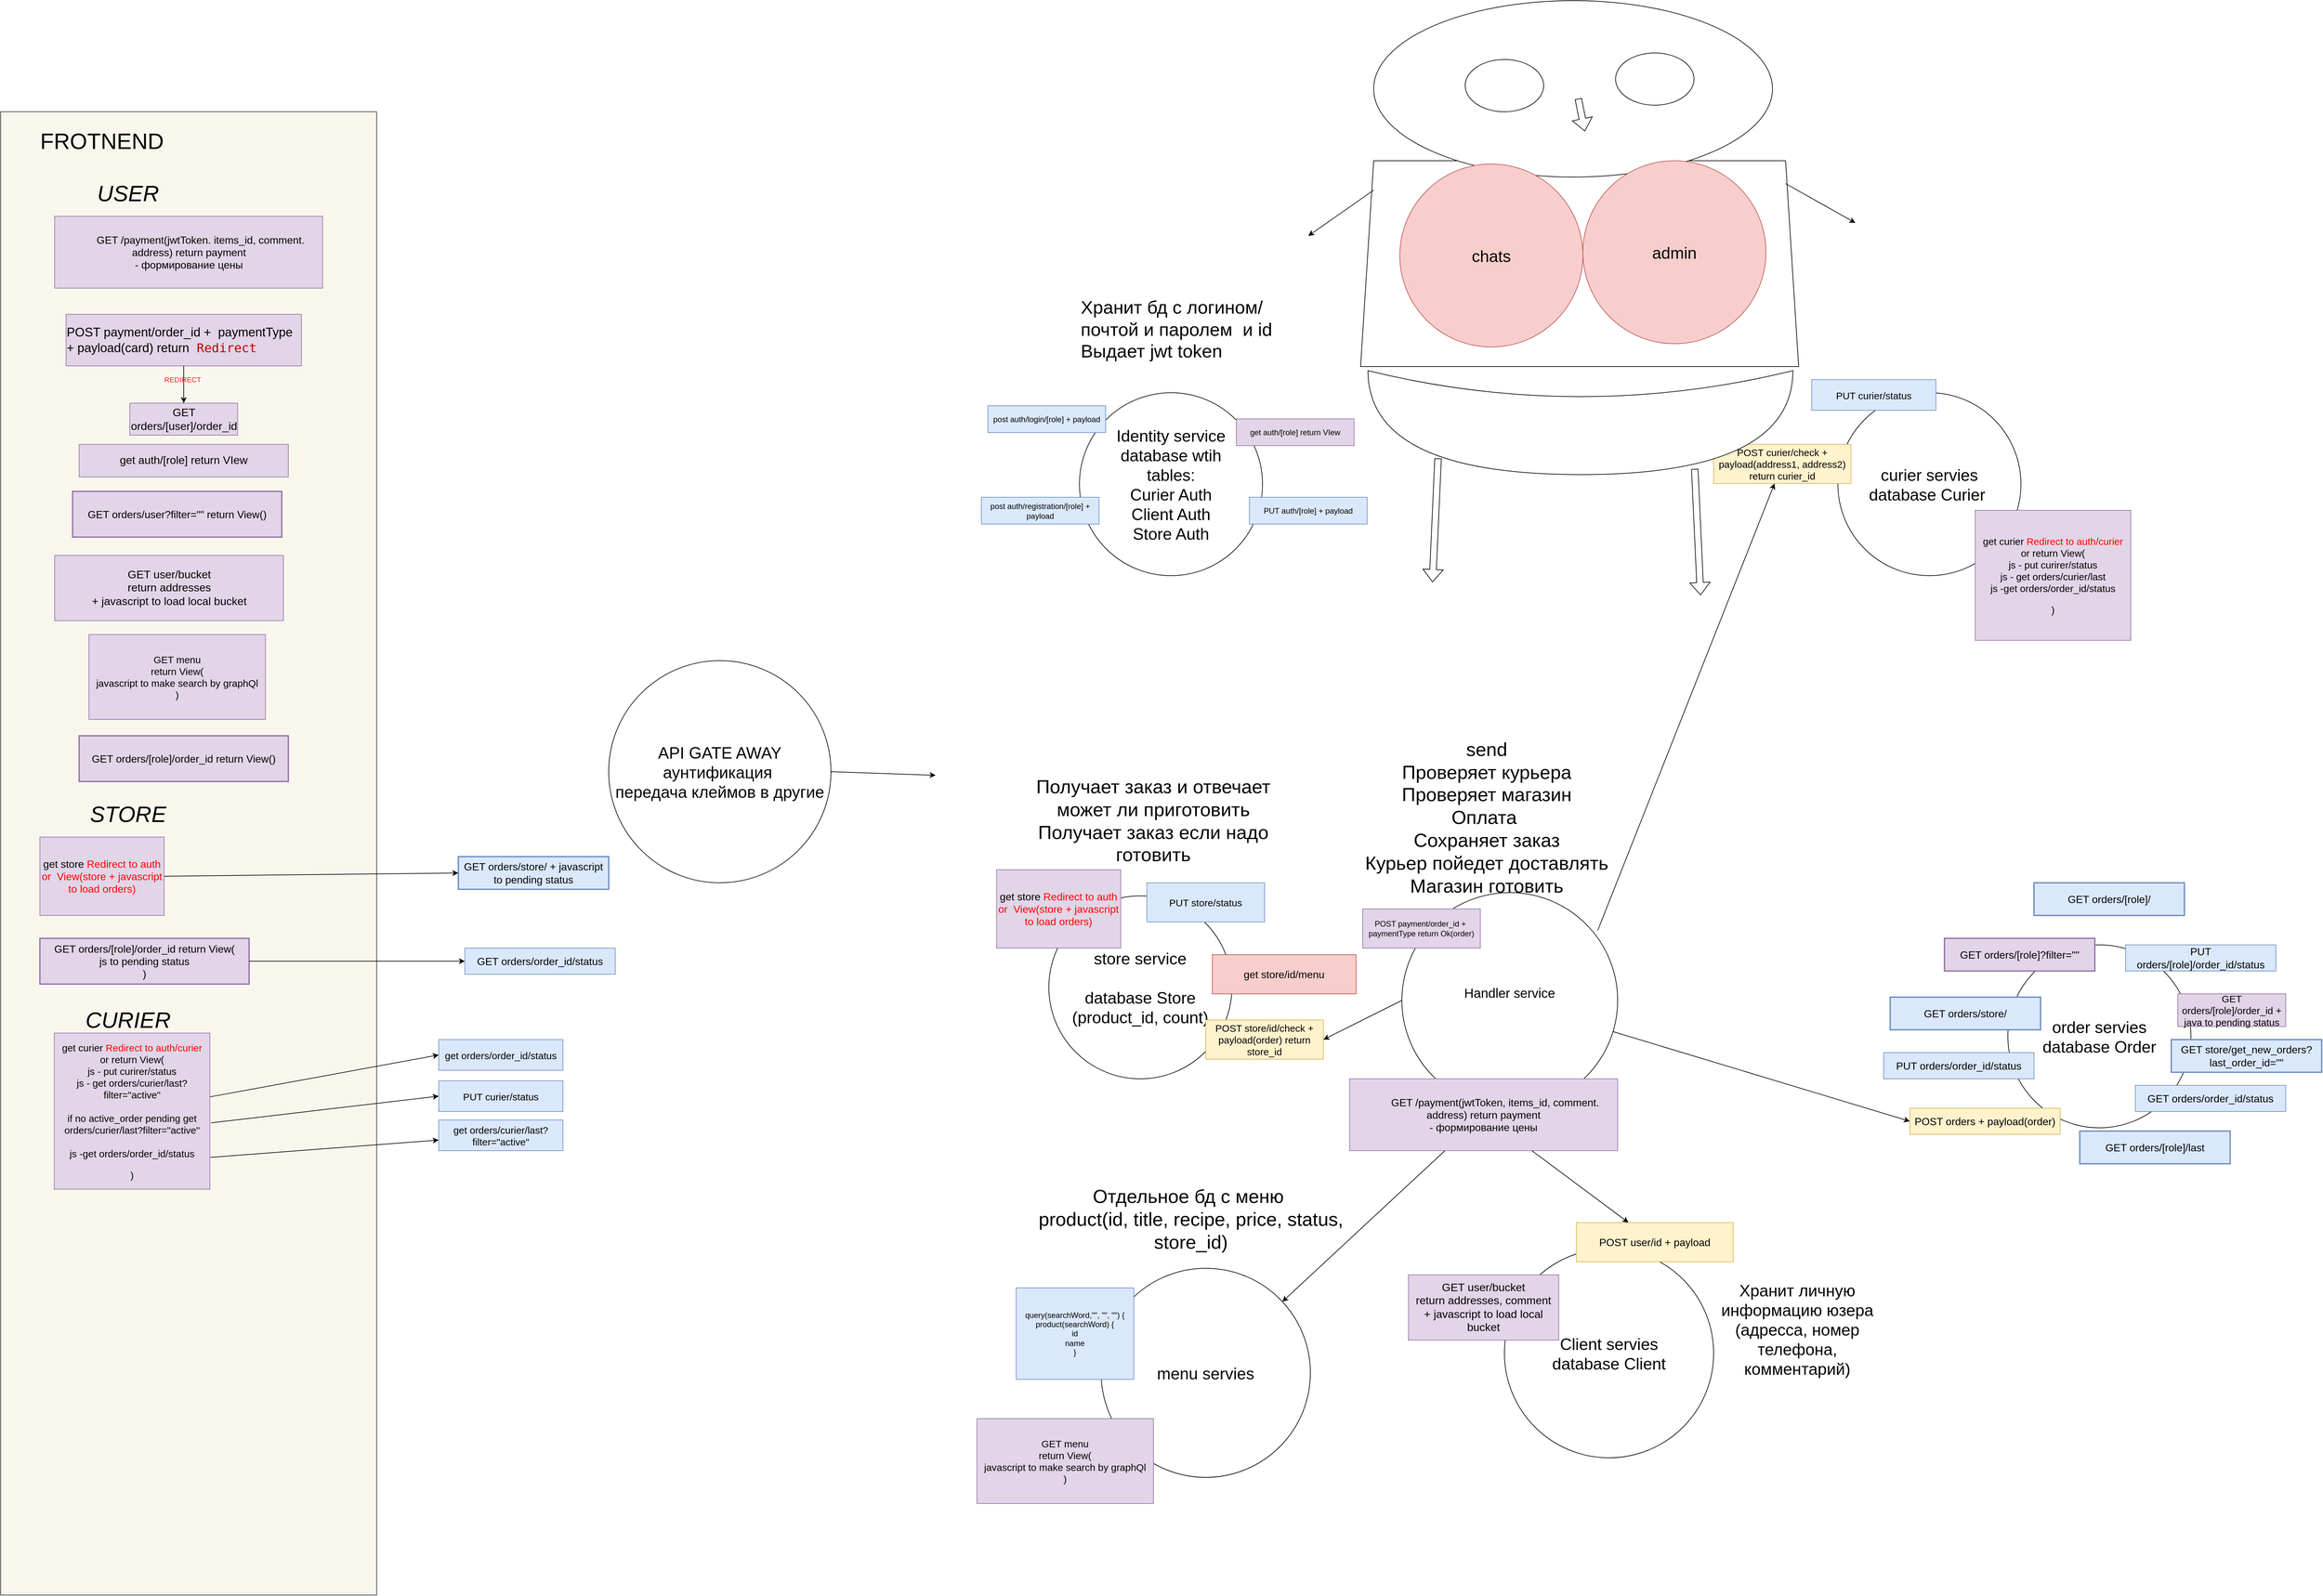 <mxfile version="24.1.0" type="device">
  <diagram id="R2lEEEUBdFMjLlhIrx00" name="Page-1">
    <mxGraphModel dx="6400" dy="2874" grid="1" gridSize="10" guides="1" tooltips="1" connect="1" arrows="1" fold="1" page="1" pageScale="1" pageWidth="850" pageHeight="1100" math="0" shadow="0" extFonts="Permanent Marker^https://fonts.googleapis.com/css?family=Permanent+Marker">
      <root>
        <mxCell id="0" />
        <mxCell id="1" parent="0" />
        <mxCell id="Ky2Qih_hSy-ksreulfnS-13" value="" style="shape=trapezoid;perimeter=trapezoidPerimeter;whiteSpace=wrap;html=1;fixedSize=1;" vertex="1" parent="1">
          <mxGeometry x="-600" y="-675" width="670" height="315" as="geometry" />
        </mxCell>
        <mxCell id="Ky2Qih_hSy-ksreulfnS-9" value="" style="ellipse;whiteSpace=wrap;html=1;" vertex="1" parent="1">
          <mxGeometry x="-580" y="-920" width="610" height="270" as="geometry" />
        </mxCell>
        <mxCell id="zL88cZ5-dbj0pFDrKGPi-1" value="&lt;font style=&quot;font-size: 25px;&quot;&gt;Identity service&lt;/font&gt;&lt;div&gt;database wtih&lt;/div&gt;&lt;div&gt;tables:&lt;/div&gt;&lt;div&gt;Curier Auth&lt;/div&gt;&lt;div&gt;Client Auth&lt;br&gt;&lt;/div&gt;&lt;div&gt;Store Auth&lt;br&gt;&lt;/div&gt;" style="ellipse;whiteSpace=wrap;html=1;aspect=fixed;fontSize=25;" parent="1" vertex="1">
          <mxGeometry x="-1030" y="-320" width="280" height="280" as="geometry" />
        </mxCell>
        <mxCell id="zL88cZ5-dbj0pFDrKGPi-2" value="&lt;font style=&quot;font-size: 25px;&quot;&gt;store service&lt;/font&gt;&lt;div style=&quot;font-size: 25px;&quot;&gt;&lt;font style=&quot;font-size: 25px;&quot;&gt;&lt;br style=&quot;font-size: 25px;&quot;&gt;&lt;/font&gt;&lt;/div&gt;&lt;div style=&quot;font-size: 25px;&quot;&gt;&lt;span style=&quot;font-size: 25px;&quot;&gt;database Store&lt;/span&gt;&lt;/div&gt;&lt;div style=&quot;font-size: 25px;&quot;&gt;(product_id, count)&lt;/div&gt;" style="ellipse;whiteSpace=wrap;html=1;aspect=fixed;fontSize=25;" parent="1" vertex="1">
          <mxGeometry x="-1076.82" y="450" width="280" height="280" as="geometry" />
        </mxCell>
        <mxCell id="QIvz0lLibbmk9-35OR3x-1" value="&lt;font style=&quot;font-size: 25px;&quot;&gt;chats&lt;/font&gt;" style="ellipse;whiteSpace=wrap;html=1;aspect=fixed;fillColor=#f8cecc;strokeColor=#b85450;fontSize=25;" parent="1" vertex="1">
          <mxGeometry x="-540" y="-670" width="280" height="280" as="geometry" />
        </mxCell>
        <mxCell id="QIvz0lLibbmk9-35OR3x-2" value="&lt;font style=&quot;font-size: 25px;&quot;&gt;curier servies&lt;/font&gt;&lt;div style=&quot;font-size: 25px;&quot;&gt;database Curier&amp;nbsp;&lt;/div&gt;" style="ellipse;whiteSpace=wrap;html=1;aspect=fixed;fontSize=25;" parent="1" vertex="1">
          <mxGeometry x="130" y="-320" width="280" height="280" as="geometry" />
        </mxCell>
        <mxCell id="QIvz0lLibbmk9-35OR3x-7" value="&lt;font style=&quot;font-size: 25px;&quot;&gt;order servies&lt;/font&gt;&lt;div style=&quot;font-size: 25px;&quot;&gt;database Order&lt;/div&gt;" style="ellipse;whiteSpace=wrap;html=1;aspect=fixed;fontSize=25;" parent="1" vertex="1">
          <mxGeometry x="390" y="525" width="280" height="280" as="geometry" />
        </mxCell>
        <mxCell id="QIvz0lLibbmk9-35OR3x-8" value="&lt;font style=&quot;font-size: 25px;&quot;&gt;Client servies&lt;/font&gt;&lt;div style=&quot;font-size: 25px;&quot;&gt;database Client&lt;/div&gt;" style="ellipse;whiteSpace=wrap;html=1;aspect=fixed;fontSize=25;" parent="1" vertex="1">
          <mxGeometry x="-380" y="990" width="320" height="320" as="geometry" />
        </mxCell>
        <mxCell id="QIvz0lLibbmk9-35OR3x-9" value="API GATE AWAY&lt;div style=&quot;font-size: 25px;&quot;&gt;аунтификация&amp;nbsp;&lt;br style=&quot;font-size: 25px;&quot;&gt;передача клеймов в другие&lt;/div&gt;" style="ellipse;whiteSpace=wrap;html=1;aspect=fixed;fontSize=25;" parent="1" vertex="1">
          <mxGeometry x="-1750" y="90" width="340" height="340" as="geometry" />
        </mxCell>
        <mxCell id="QIvz0lLibbmk9-35OR3x-12" value="" style="endArrow=classic;html=1;rounded=0;exitX=1;exitY=0.5;exitDx=0;exitDy=0;" parent="1" source="QIvz0lLibbmk9-35OR3x-9" edge="1">
          <mxGeometry width="50" height="50" relative="1" as="geometry">
            <mxPoint x="-750" y="80" as="sourcePoint" />
            <mxPoint x="-1250.0" y="265.492" as="targetPoint" />
          </mxGeometry>
        </mxCell>
        <mxCell id="QIvz0lLibbmk9-35OR3x-13" value="&lt;h1 style=&quot;margin-top: 0px; font-size: 28px;&quot;&gt;&lt;font style=&quot;font-size: 28px;&quot;&gt;&lt;br&gt;&lt;/font&gt;&lt;/h1&gt;&lt;div style=&quot;font-size: 28px;&quot;&gt;&lt;font style=&quot;font-size: 28px;&quot;&gt;&lt;br&gt;&lt;span style=&quot;background-color: initial;&quot;&gt;Хранит бд с логином/почтой и паролем&amp;nbsp; и id&lt;/span&gt;&lt;br&gt;&lt;/font&gt;&lt;/div&gt;&lt;div style=&quot;font-size: 28px;&quot;&gt;&lt;font style=&quot;font-size: 28px;&quot;&gt;Выдает jwt token&lt;/font&gt;&lt;/div&gt;&lt;div style=&quot;font-size: 28px;&quot;&gt;&lt;font style=&quot;font-size: 28px;&quot;&gt;&amp;nbsp;&lt;/font&gt;&lt;/div&gt;" style="text;html=1;whiteSpace=wrap;overflow=hidden;rounded=0;" parent="1" vertex="1">
          <mxGeometry x="-1030" y="-560" width="320" height="391" as="geometry" />
        </mxCell>
        <mxCell id="QIvz0lLibbmk9-35OR3x-15" value="post auth/login/[role]&lt;span style=&quot;color: rgba(0, 0, 0, 0); font-family: monospace; font-size: 0px; text-align: start; text-wrap: nowrap;&quot;&gt;%3CmxGraphModel%3E%3Croot%3E%3CmxCell%20id%3D%220%22%2F%3E%3CmxCell%20id%3D%221%22%20parent%3D%220%22%2F%3E%3CmxCell%20id%3D%222%22%20value%3D%22AUTH%26lt%3Bdiv%26gt%3B%D0%BF%D0%BE%D1%87%D1%82%D0%B0%26lt%3B%2Fdiv%26gt%3B%26lt%3Bdiv%26gt%3B%D0%BF%D0%B0%D1%80%D0%BE%D0%BB%D1%8C%26lt%3B%2Fdiv%26gt%3B%26lt%3Bdiv%26gt%3B%D0%BA%D0%BD%D0%BE%D0%BF%D0%BA%D0%B0%20auth%26lt%3Bbr%26gt%3B%26lt%3B%2Fdiv%26gt%3B%22%20style%3D%22rounded%3D0%3BwhiteSpace%3Dwrap%3Bhtml%3D1%3B%22%20vertex%3D%221%22%20parent%3D%221%22%3E%3CmxGeometry%20x%3D%22-380%22%20y%3D%22491%22%20width%3D%22180%22%20height%3D%22180%22%20as%3D%22geometry%22%2F%3E%3C%2FmxCell%3E%3CmxCell%20id%3D%223%22%20value%3D%22client%2Fauth%22%20style%3D%22rounded%3D0%3BwhiteSpace%3Dwrap%3Bhtml%3D1%3BfillColor%3D%23fff2cc%3BstrokeColor%3D%23d6b656%3B%22%20vertex%3D%221%22%20parent%3D%221%22%3E%3CmxGeometry%20x%3D%22-380%22%20y%3D%22450%22%20width%3D%22180%22%20height%3D%2241%22%20as%3D%22geometry%22%2F%3E%3C%2FmxCell%3E%3C%2Froot%3E%3C%2FmxGraphModel%lol&lt;/span&gt;&amp;nbsp;+ payload" style="rounded=0;whiteSpace=wrap;html=1;fillColor=#dae8fc;strokeColor=#6c8ebf;" parent="1" vertex="1">
          <mxGeometry x="-1170" y="-300" width="180" height="41" as="geometry" />
        </mxCell>
        <mxCell id="QIvz0lLibbmk9-35OR3x-20" value="post auth/registration/[role]&lt;span style=&quot;color: rgba(0, 0, 0, 0); font-family: monospace; font-size: 0px; text-align: start; text-wrap: nowrap;&quot;&gt;%3CmxGraphModel%3E%3Croot%3E%3CmxCell%20id%3D%220%22%2F%3E%3CmxCell%20id%3D%221%22%20parent%3D%220%22%2F%3E%3CmxCell%20id%3D%222%22%20value%3D%22AUTH%26lt%3Bdiv%26gt%3B%D0%BF%D0%BE%D1%87%D1%82%D0%B0%26lt%3B%2Fdiv%26gt%3B%26lt%3Bdiv%26gt%3B%D0%BF%D0%B0%D1%80%D0%BE%D0%BB%D1%8C%26lt%3B%2Fdiv%26gt%3B%26lt%3Bdiv%26gt%3B%D0%BA%D0%BD%D0%BE%D0%BF%D0%BA%D0%B0%20auth%26lt%3Bbr%26gt%3B%26lt%3B%2Fdiv%26gt%3B%22%20style%3D%22rounded%3D0%3BwhiteSpace%3Dwrap%3Bhtml%3D1%3B%22%20vertex%3D%221%22%20parent%3D%221%22%3E%3CmxGeometry%20x%3D%22-380%22%20y%3D%22491%22%20width%3D%22180%22%20height%3D%22180%22%20as%3D%22geometry%22%2F%3E%3C%2FmxCell%3E%3CmxCell%20id%3D%223%22%20value%3D%22client%2Fauth%22%20style%3D%22rounded%3D0%3BwhiteSpace%3Dwrap%3Bhtml%3D1%3BfillColor%3D%23fff2cc%3BstrokeColor%3D%23d6b656%3B%22%20vertex%3D%221%22%20parent%3D%221%22%3E%3CmxGeometry%20x%3D%22-380%22%20y%3D%22450%22%20width%3D%22180%22%20height%3D%2241%22%20as%3D%22geometry%22%2F%3E%3C%2FmxCell%3E%3C%2Froot%3E%3C%2FmxGraphModel%lol&lt;/span&gt;&amp;nbsp;+ payload" style="rounded=0;whiteSpace=wrap;html=1;fillColor=#dae8fc;strokeColor=#6c8ebf;" parent="1" vertex="1">
          <mxGeometry x="-1180" y="-160" width="180" height="41" as="geometry" />
        </mxCell>
        <mxCell id="QIvz0lLibbmk9-35OR3x-24" value="get auth/[role] return VIew" style="rounded=0;whiteSpace=wrap;html=1;fillColor=#e1d5e7;strokeColor=#9673a6;" parent="1" vertex="1">
          <mxGeometry x="-790" y="-280" width="180" height="41" as="geometry" />
        </mxCell>
        <mxCell id="QIvz0lLibbmk9-35OR3x-27" value="PUT auth/[role]&lt;span style=&quot;color: rgba(0, 0, 0, 0); font-family: monospace; font-size: 0px; text-align: start; text-wrap: nowrap;&quot;&gt;%3CmxGraphModel%3E%3Croot%3E%3CmxCell%20id%3D%220%22%2F%3E%3CmxCell%20id%3D%221%22%20parent%3D%220%22%2F%3E%3CmxCell%20id%3D%222%22%20value%3D%22AUTH%26lt%3Bdiv%26gt%3B%D0%BF%D0%BE%D1%87%D1%82%D0%B0%26lt%3B%2Fdiv%26gt%3B%26lt%3Bdiv%26gt%3B%D0%BF%D0%B0%D1%80%D0%BE%D0%BB%D1%8C%26lt%3B%2Fdiv%26gt%3B%26lt%3Bdiv%26gt%3B%D0%BA%D0%BD%D0%BE%D0%BF%D0%BA%D0%B0%20auth%26lt%3Bbr%26gt%3B%26lt%3B%2Fdiv%26gt%3B%22%20style%3D%22rounded%3D0%3BwhiteSpace%3Dwrap%3Bhtml%3D1%3B%22%20vertex%3D%221%22%20parent%3D%221%22%3E%3CmxGeometry%20x%3D%22-380%22%20y%3D%22491%22%20width%3D%22180%22%20height%3D%22180%22%20as%3D%22geometry%22%2F%3E%3C%2FmxCell%3E%3CmxCell%20id%3D%223%22%20value%3D%22client%2Fauth%22%20style%3D%22rounded%3D0%3BwhiteSpace%3Dwrap%3Bhtml%3D1%3BfillColor%3D%23fff2cc%3BstrokeColor%3D%23d6b656%3B%22%20vertex%3D%221%22%20parent%3D%221%22%3E%3CmxGeometry%20x%3D%22-380%22%20y%3D%22450%22%20width%3D%22180%22%20height%3D%2241%22%20as%3D%22geometry%22%2F%3E%3C%2FmxCell%3E%3C%2Froot%3E%3C%2FmxGraphModel%lol&lt;/span&gt;&amp;nbsp;+ payload" style="rounded=0;whiteSpace=wrap;html=1;fillColor=#dae8fc;strokeColor=#6c8ebf;" parent="1" vertex="1">
          <mxGeometry x="-770" y="-160" width="180" height="41" as="geometry" />
        </mxCell>
        <mxCell id="QIvz0lLibbmk9-35OR3x-31" value="GET orders/[role]?filter=&quot;&quot;" style="rounded=0;whiteSpace=wrap;html=1;fillColor=#e1d5e7;strokeColor=#9673a6;strokeWidth=2;fontSize=16;" parent="1" vertex="1">
          <mxGeometry x="293" y="515" width="230" height="50" as="geometry" />
        </mxCell>
        <mxCell id="QIvz0lLibbmk9-35OR3x-33" value="PUT store/status" style="rounded=0;whiteSpace=wrap;html=1;fillColor=#dae8fc;strokeColor=#6c8ebf;fontSize=15;" parent="1" vertex="1">
          <mxGeometry x="-926.82" y="430" width="180" height="60" as="geometry" />
        </mxCell>
        <mxCell id="QIvz0lLibbmk9-35OR3x-34" value="PUT orders/order_id/status" style="rounded=0;whiteSpace=wrap;html=1;fillColor=#dae8fc;strokeColor=#6c8ebf;fontSize=16;" parent="1" vertex="1">
          <mxGeometry x="200" y="690" width="230" height="40" as="geometry" />
        </mxCell>
        <mxCell id="QIvz0lLibbmk9-35OR3x-35" value="GET orders/[role]/order_id + java to pending status" style="rounded=0;whiteSpace=wrap;html=1;fillColor=#e1d5e7;strokeColor=#9673a6;fontSize=15;" parent="1" vertex="1">
          <mxGeometry x="650" y="600" width="165" height="50" as="geometry" />
        </mxCell>
        <mxCell id="QIvz0lLibbmk9-35OR3x-37" value="get store &lt;font color=&quot;#ff0000&quot;&gt;Redirect to auth or&amp;nbsp; View(store + javascript to load orders)&lt;/font&gt;" style="rounded=0;whiteSpace=wrap;html=1;fontSize=16;fillColor=#e1d5e7;strokeColor=#9673a6;" parent="1" vertex="1">
          <mxGeometry x="-1156.82" y="410" width="190" height="120" as="geometry" />
        </mxCell>
        <mxCell id="QIvz0lLibbmk9-35OR3x-38" value="get store/id/menu" style="rounded=0;whiteSpace=wrap;html=1;fontSize=16;fillColor=#f8cecc;strokeColor=#b85450;" parent="1" vertex="1">
          <mxGeometry x="-826.82" y="540" width="220" height="60" as="geometry" />
        </mxCell>
        <mxCell id="QIvz0lLibbmk9-35OR3x-39" value="POST store/id/check + payload(order) return store_id" style="rounded=0;whiteSpace=wrap;html=1;fillColor=#fff2cc;strokeColor=#d6b656;fontSize=15;" parent="1" vertex="1">
          <mxGeometry x="-836.82" y="640" width="180" height="60" as="geometry" />
        </mxCell>
        <mxCell id="QIvz0lLibbmk9-35OR3x-40" value="&lt;font style=&quot;font-size: 20px;&quot;&gt;Handler service&lt;/font&gt;&lt;div&gt;&lt;font style=&quot;font-size: 20px;&quot;&gt;&lt;br&gt;&lt;/font&gt;&lt;/div&gt;" style="ellipse;whiteSpace=wrap;html=1;aspect=fixed;" parent="1" vertex="1">
          <mxGeometry x="-536.82" y="445" width="330" height="330" as="geometry" />
        </mxCell>
        <mxCell id="QIvz0lLibbmk9-35OR3x-44" value="Получает заказ и отвечает может ли приготовить&lt;div&gt;Получает заказ если надо готовить&lt;/div&gt;" style="text;html=1;align=center;verticalAlign=middle;whiteSpace=wrap;rounded=0;fontSize=29;" parent="1" vertex="1">
          <mxGeometry x="-1101.82" y="230" width="370" height="210" as="geometry" />
        </mxCell>
        <mxCell id="QIvz0lLibbmk9-35OR3x-48" value="POST curier/check + payload(address1, address2)&lt;div&gt;return curier_id&lt;/div&gt;" style="rounded=0;whiteSpace=wrap;html=1;fillColor=#fff2cc;strokeColor=#d6b656;fontSize=15;" parent="1" vertex="1">
          <mxGeometry x="-60" y="-241" width="210" height="60" as="geometry" />
        </mxCell>
        <mxCell id="QIvz0lLibbmk9-35OR3x-50" value="POST orders + payload(order)" style="rounded=0;whiteSpace=wrap;html=1;fillColor=#fff2cc;strokeColor=#d6b656;fontSize=16;" parent="1" vertex="1">
          <mxGeometry x="240" y="775" width="230" height="40" as="geometry" />
        </mxCell>
        <mxCell id="QIvz0lLibbmk9-35OR3x-52" value="&lt;div&gt;&lt;br&gt;&lt;/div&gt;&lt;div&gt;send&lt;/div&gt;&lt;div&gt;Проверяет курьера&lt;/div&gt;&lt;div&gt;Проверяет магазин&lt;/div&gt;&lt;div&gt;Оплата&amp;nbsp;&lt;/div&gt;&lt;div&gt;Сохраняет заказ&lt;/div&gt;Курьер пойедет доставлять&lt;div&gt;&lt;div&gt;Магазин готовить&lt;br&gt;&lt;div&gt;&lt;br&gt;&lt;/div&gt;&lt;/div&gt;&lt;/div&gt;" style="text;html=1;align=center;verticalAlign=middle;whiteSpace=wrap;rounded=0;fontSize=29;" parent="1" vertex="1">
          <mxGeometry x="-596.82" y="205" width="380" height="250" as="geometry" />
        </mxCell>
        <mxCell id="QIvz0lLibbmk9-35OR3x-53" value="menu servies" style="ellipse;whiteSpace=wrap;html=1;aspect=fixed;fontSize=25;" parent="1" vertex="1">
          <mxGeometry x="-996.82" y="1020" width="320" height="320" as="geometry" />
        </mxCell>
        <mxCell id="QIvz0lLibbmk9-35OR3x-54" value="Отдельное бд с меню&amp;nbsp;&lt;div&gt;product(id, title, recipe, price, status, store_id)&lt;/div&gt;" style="text;html=1;align=center;verticalAlign=middle;whiteSpace=wrap;rounded=0;fontSize=29;" parent="1" vertex="1">
          <mxGeometry x="-1111.82" y="840" width="505" height="210" as="geometry" />
        </mxCell>
        <mxCell id="QIvz0lLibbmk9-35OR3x-74" value="&lt;span style=&quot;white-space: pre; font-size: 16px;&quot;&gt;&#x9;&lt;/span&gt;GET /payment(jwtToken, items_id, comment. address) return payment&lt;div&gt;- формирование цены&lt;/div&gt;" style="rounded=0;whiteSpace=wrap;html=1;fillColor=#e1d5e7;strokeColor=#9673a6;fontSize=16;" parent="1" vertex="1">
          <mxGeometry x="-616.82" y="730" width="410" height="110" as="geometry" />
        </mxCell>
        <mxCell id="QIvz0lLibbmk9-35OR3x-77" value="POST payment/order_id +&amp;nbsp; paymentType return&lt;span style=&quot;color: rgba(0, 0, 0, 0); font-family: monospace; font-size: 0px; text-align: start; text-wrap: nowrap;&quot;&gt;%3CmxGraphModel%3E%3Croot%3E%3CmxCell%20id%3D%220%22%2F%3E%3CmxCell%20id%3D%221%22%20parent%3D%220%22%2F%3E%3CmxCell%20id%3D%222%22%20value%3D%22%D0%97%D0%90%D0%9A%D0%90%D0%97%D0%90%26lt%3Bdiv%26gt%3B%26lt%3Bdiv%26gt%3Bitems%26lt%3B%2Fdiv%26gt%3B%26lt%3Bdiv%26gt%3B%D0%BA%D0%BE%D0%BC%D0%BC%D0%B5%D0%BD%D1%82%D0%B0%D1%80%D0%B8%D0%B9%26lt%3B%2Fdiv%26gt%3B%26lt%3Bdiv%26gt%3B%26lt%3Bspan%20style%3D%26quot%3Bbackground-color%3A%20initial%3B%26quot%3B%26gt%3B%D0%B0%D0%B4%D1%80%D0%B5%D1%81%D1%81%26lt%3B%2Fspan%26gt%3B%26lt%3B%2Fdiv%26gt%3B%26lt%3B%2Fdiv%26gt%3B%26lt%3Bdiv%26gt%3B%26lt%3Bspan%20style%3D%26quot%3Bbackground-color%3A%20initial%3B%26quot%3B%26gt%3B%D0%BA%D0%BD%D0%BE%D0%BF%D0%BA%D0%B0%20%D0%B4%D0%BB%D1%8F%20%D1%81%D0%B2%D1%8F%D0%B7%D0%B8%20%D1%81%20%D0%BA%D1%83%D1%80%D1%8C%D0%B5%D1%80%D0%BE%D0%BC%26lt%3B%2Fspan%26gt%3B%26lt%3B%2Fdiv%26gt%3B%26lt%3Bdiv%26gt%3B%26lt%3Bspan%20style%3D%26quot%3Bbackground-color%3A%20initial%3B%26quot%3B%26gt%3B%D1%81%D1%82%D0%B0%D1%82%D1%83%D1%81%20%D0%B7%D0%B0%D0%BA%D0%B0%D0%B7%D0%B0%26lt%3B%2Fspan%26gt%3B%26lt%3B%2Fdiv%26gt%3B%26lt%3Bdiv%26gt%3B%D0%BE%D1%82%D0%BC%D0%B5%D0%BD%D0%B8%D1%82%D1%8C%20%D0%B7%D0%B0%D0%BA%D0%B0%D0%B7%26lt%3B%2Fdiv%26gt%3B%26lt%3Bdiv%26gt%3B%D0%BA%D0%BD%D0%BE%D0%BF%D0%BA%D0%B0%20%D0%BC%D0%B5%D0%BD%D1%8E%26lt%3B%2Fdiv%26gt%3B%22%20style%3D%22rounded%3D0%3BwhiteSpace%3Dwrap%3Bhtml%3D1%3B%22%20vertex%3D%221%22%20parent%3D%221%22%3E%3CmxGeometry%20x%3D%22850%22%20y%3D%22-190%22%20width%3D%22180%22%20height%3D%22180%22%20as%3D%22geometry%22%2F%3E%3C%2FmxCell%3E%3C%2Froot%3E%3C%2FmxGraphModel%3E&lt;/span&gt;&amp;nbsp;Ok(order)" style="rounded=0;whiteSpace=wrap;html=1;fillColor=#e1d5e7;strokeColor=#9673a6;" parent="1" vertex="1">
          <mxGeometry x="-596.82" y="470" width="180" height="60" as="geometry" />
        </mxCell>
        <mxCell id="QIvz0lLibbmk9-35OR3x-79" value="" style="endArrow=classic;html=1;rounded=0;" parent="1" source="QIvz0lLibbmk9-35OR3x-74" target="QIvz0lLibbmk9-35OR3x-53" edge="1">
          <mxGeometry width="50" height="50" relative="1" as="geometry">
            <mxPoint x="-286.82" y="1100" as="sourcePoint" />
            <mxPoint x="-626.82" y="1120" as="targetPoint" />
          </mxGeometry>
        </mxCell>
        <mxCell id="QIvz0lLibbmk9-35OR3x-80" value="" style="endArrow=classic;html=1;rounded=0;entryX=1;entryY=0.5;entryDx=0;entryDy=0;exitX=0;exitY=0.5;exitDx=0;exitDy=0;" parent="1" source="QIvz0lLibbmk9-35OR3x-40" target="QIvz0lLibbmk9-35OR3x-39" edge="1">
          <mxGeometry width="50" height="50" relative="1" as="geometry">
            <mxPoint x="-456.82" y="610" as="sourcePoint" />
            <mxPoint x="-406.82" y="560" as="targetPoint" />
          </mxGeometry>
        </mxCell>
        <mxCell id="uSp2vb8cIfK5iEtFHCDi-3" value="PUT curier/status" style="rounded=0;whiteSpace=wrap;html=1;fillColor=#dae8fc;strokeColor=#6c8ebf;fontSize=15;" parent="1" vertex="1">
          <mxGeometry x="90" y="-340" width="190" height="47" as="geometry" />
        </mxCell>
        <mxCell id="uSp2vb8cIfK5iEtFHCDi-5" value="query(searchWord,&quot;&quot;, &quot;&quot;, &quot;&quot;) {&lt;div&gt;product(&lt;span style=&quot;background-color: initial;&quot;&gt;searchWord&lt;/span&gt;&lt;span style=&quot;background-color: initial;&quot;&gt;) {&lt;/span&gt;&lt;/div&gt;&lt;div&gt;id&lt;/div&gt;&lt;div&gt;name&lt;/div&gt;&lt;div&gt;}&lt;/div&gt;" style="rounded=0;whiteSpace=wrap;html=1;fillColor=#dae8fc;strokeColor=#6c8ebf;" parent="1" vertex="1">
          <mxGeometry x="-1126.82" y="1050" width="180" height="140" as="geometry" />
        </mxCell>
        <mxCell id="uSp2vb8cIfK5iEtFHCDi-6" value="" style="rounded=0;whiteSpace=wrap;html=1;fillColor=#f9f7ed;strokeColor=#36393d;" parent="1" vertex="1">
          <mxGeometry x="-2680" y="-750" width="575" height="2270" as="geometry" />
        </mxCell>
        <mxCell id="uSp2vb8cIfK5iEtFHCDi-7" value="FROTNEND" style="text;html=1;align=center;verticalAlign=middle;whiteSpace=wrap;rounded=0;fontSize=34;" parent="1" vertex="1">
          <mxGeometry x="-2650" y="-720" width="250" height="30" as="geometry" />
        </mxCell>
        <mxCell id="uSp2vb8cIfK5iEtFHCDi-10" value="&lt;span style=&quot;white-space: pre; font-size: 16px;&quot;&gt;&#x9;&lt;/span&gt;GET /payment(jwtToken. items_id, comment. address) return payment&lt;div&gt;- формирование цены&lt;/div&gt;" style="rounded=0;whiteSpace=wrap;html=1;fontSize=16;fillColor=#e1d5e7;strokeColor=#9673a6;" parent="1" vertex="1">
          <mxGeometry x="-2597.5" y="-590" width="410" height="110" as="geometry" />
        </mxCell>
        <mxCell id="uSp2vb8cIfK5iEtFHCDi-18" value="" style="edgeStyle=orthogonalEdgeStyle;rounded=0;orthogonalLoop=1;jettySize=auto;html=1;endArrow=none;endFill=0;" parent="1" source="uSp2vb8cIfK5iEtFHCDi-11" target="uSp2vb8cIfK5iEtFHCDi-15" edge="1">
          <mxGeometry relative="1" as="geometry" />
        </mxCell>
        <mxCell id="uSp2vb8cIfK5iEtFHCDi-19" value="&lt;font color=&quot;#ff1100&quot;&gt;REDIRECT&lt;/font&gt;" style="edgeLabel;html=1;align=center;verticalAlign=middle;resizable=0;points=[];" parent="uSp2vb8cIfK5iEtFHCDi-18" vertex="1" connectable="0">
          <mxGeometry x="-0.287" y="-2" relative="1" as="geometry">
            <mxPoint as="offset" />
          </mxGeometry>
        </mxCell>
        <mxCell id="uSp2vb8cIfK5iEtFHCDi-11" value="&lt;div style=&quot;text-align: start;&quot;&gt;&lt;span style=&quot;background-color: initial;&quot;&gt;POST payment/order_id +&amp;nbsp; paymentType&amp;nbsp; + payload(card) return&lt;font face=&quot;monospace&quot; color=&quot;#ba0000&quot;&gt;&lt;span style=&quot;text-wrap: nowrap;&quot;&gt;&amp;nbsp;Redirect&lt;/span&gt;&lt;/font&gt;&lt;/span&gt;&lt;/div&gt;" style="rounded=0;whiteSpace=wrap;html=1;fontSize=19;fillColor=#e1d5e7;strokeColor=#9673a6;" parent="1" vertex="1">
          <mxGeometry x="-2580" y="-440" width="360" height="79" as="geometry" />
        </mxCell>
        <mxCell id="uSp2vb8cIfK5iEtFHCDi-52" value="" style="edgeStyle=orthogonalEdgeStyle;rounded=0;orthogonalLoop=1;jettySize=auto;html=1;endArrow=none;endFill=0;startArrow=classic;startFill=1;" parent="1" source="uSp2vb8cIfK5iEtFHCDi-15" target="uSp2vb8cIfK5iEtFHCDi-11" edge="1">
          <mxGeometry relative="1" as="geometry" />
        </mxCell>
        <mxCell id="uSp2vb8cIfK5iEtFHCDi-15" value="GET orders/[user]/order_id" style="rounded=0;whiteSpace=wrap;html=1;fontSize=17;fillColor=#e1d5e7;strokeColor=#9673a6;" parent="1" vertex="1">
          <mxGeometry x="-2482.5" y="-304" width="165" height="49" as="geometry" />
        </mxCell>
        <mxCell id="uSp2vb8cIfK5iEtFHCDi-20" value="GET orders/user?filter=&quot;&quot; return View()" style="rounded=0;whiteSpace=wrap;html=1;strokeWidth=2;fontSize=16;fillColor=#e1d5e7;strokeColor=#9673a6;" parent="1" vertex="1">
          <mxGeometry x="-2570" y="-169" width="320" height="70" as="geometry" />
        </mxCell>
        <mxCell id="uSp2vb8cIfK5iEtFHCDi-21" value="GET user/bucket&lt;div style=&quot;font-size: 17px;&quot;&gt;return addresses, сomment&lt;/div&gt;&lt;div style=&quot;font-size: 17px;&quot;&gt;+ javascript to load local bucket&lt;/div&gt;" style="rounded=0;whiteSpace=wrap;html=1;fontSize=17;fillColor=#e1d5e7;strokeColor=#9673a6;" parent="1" vertex="1">
          <mxGeometry x="-526.82" y="1030" width="230" height="100" as="geometry" />
        </mxCell>
        <mxCell id="uSp2vb8cIfK5iEtFHCDi-22" value="GET user/bucket&lt;div style=&quot;font-size: 17px;&quot;&gt;return addresses&lt;/div&gt;&lt;div style=&quot;font-size: 17px;&quot;&gt;+ javascript to load local bucket&lt;/div&gt;" style="rounded=0;whiteSpace=wrap;html=1;fontSize=17;fillColor=#e1d5e7;strokeColor=#9673a6;" parent="1" vertex="1">
          <mxGeometry x="-2597.5" y="-71" width="350" height="100" as="geometry" />
        </mxCell>
        <mxCell id="uSp2vb8cIfK5iEtFHCDi-23" value="GET menu&lt;div&gt;return View(&lt;/div&gt;&lt;div&gt;javascript to make search by graphQl&lt;/div&gt;&lt;div&gt;)&lt;/div&gt;" style="rounded=0;whiteSpace=wrap;html=1;fontSize=15;fillColor=#e1d5e7;strokeColor=#9673a6;" parent="1" vertex="1">
          <mxGeometry x="-1186.82" y="1250" width="270" height="130" as="geometry" />
        </mxCell>
        <mxCell id="uSp2vb8cIfK5iEtFHCDi-24" value="GET menu&lt;div&gt;return View(&lt;/div&gt;&lt;div&gt;javascript to make search by graphQl&lt;/div&gt;&lt;div&gt;)&lt;/div&gt;" style="rounded=0;whiteSpace=wrap;html=1;fontSize=15;fillColor=#e1d5e7;strokeColor=#9673a6;" parent="1" vertex="1">
          <mxGeometry x="-2545" y="50" width="270" height="130" as="geometry" />
        </mxCell>
        <mxCell id="uSp2vb8cIfK5iEtFHCDi-26" value="" style="endArrow=classic;html=1;rounded=0;" parent="1" source="QIvz0lLibbmk9-35OR3x-74" target="uSp2vb8cIfK5iEtFHCDi-27" edge="1">
          <mxGeometry width="50" height="50" relative="1" as="geometry">
            <mxPoint x="-536.82" y="690" as="sourcePoint" />
            <mxPoint x="-486.82" y="640" as="targetPoint" />
          </mxGeometry>
        </mxCell>
        <mxCell id="uSp2vb8cIfK5iEtFHCDi-27" value="POST user/id + payload" style="rounded=0;whiteSpace=wrap;html=1;fillColor=#fff2cc;strokeColor=#d6b656;fontSize=16;" parent="1" vertex="1">
          <mxGeometry x="-270" y="950" width="240" height="60" as="geometry" />
        </mxCell>
        <mxCell id="uSp2vb8cIfK5iEtFHCDi-28" value="Хранит личную информацию юзера (адресса, номер телефона, комментарий)" style="text;html=1;align=center;verticalAlign=middle;whiteSpace=wrap;rounded=0;fontSize=25;" parent="1" vertex="1">
          <mxGeometry x="-76.82" y="1000" width="290" height="225" as="geometry" />
        </mxCell>
        <mxCell id="uSp2vb8cIfK5iEtFHCDi-29" value="get auth/[role] return VIew" style="rounded=0;whiteSpace=wrap;html=1;fontSize=17;fillColor=#e1d5e7;strokeColor=#9673a6;" parent="1" vertex="1">
          <mxGeometry x="-2560" y="-241" width="320" height="50" as="geometry" />
        </mxCell>
        <mxCell id="uSp2vb8cIfK5iEtFHCDi-35" value="GET orders/[role]/order_id return View()" style="rounded=0;whiteSpace=wrap;html=1;strokeWidth=2;fontSize=16;fillColor=#e1d5e7;strokeColor=#9673a6;" parent="1" vertex="1">
          <mxGeometry x="-2560" y="205" width="320" height="70" as="geometry" />
        </mxCell>
        <mxCell id="uSp2vb8cIfK5iEtFHCDi-36" value="GET orders/order_id/status" style="rounded=0;whiteSpace=wrap;html=1;fillColor=#dae8fc;strokeColor=#6c8ebf;fontSize=16;" parent="1" vertex="1">
          <mxGeometry x="585" y="740" width="230" height="40" as="geometry" />
        </mxCell>
        <mxCell id="uSp2vb8cIfK5iEtFHCDi-39" value="GET orders/store/" style="rounded=0;whiteSpace=wrap;html=1;fillColor=#dae8fc;strokeColor=#6c8ebf;strokeWidth=2;fontSize=16;" parent="1" vertex="1">
          <mxGeometry x="210" y="605" width="230" height="50" as="geometry" />
        </mxCell>
        <mxCell id="uSp2vb8cIfK5iEtFHCDi-41" value="GET store/get_new_orders?last_order_id=&quot;&quot;" style="rounded=0;whiteSpace=wrap;html=1;fillColor=#dae8fc;strokeColor=#6c8ebf;strokeWidth=2;fontSize=16;" parent="1" vertex="1">
          <mxGeometry x="640" y="670" width="230" height="50" as="geometry" />
        </mxCell>
        <mxCell id="uSp2vb8cIfK5iEtFHCDi-45" value="&lt;i&gt;USER&lt;/i&gt;" style="text;html=1;align=center;verticalAlign=middle;whiteSpace=wrap;rounded=0;fontSize=34;" parent="1" vertex="1">
          <mxGeometry x="-2610" y="-640" width="250" height="30" as="geometry" />
        </mxCell>
        <mxCell id="uSp2vb8cIfK5iEtFHCDi-46" value="&lt;i&gt;STORE&lt;/i&gt;" style="text;html=1;align=center;verticalAlign=middle;whiteSpace=wrap;rounded=0;fontSize=34;" parent="1" vertex="1">
          <mxGeometry x="-2610" y="310" width="250" height="30" as="geometry" />
        </mxCell>
        <mxCell id="uSp2vb8cIfK5iEtFHCDi-47" value="get store &lt;font color=&quot;#ff0000&quot;&gt;Redirect to auth or&amp;nbsp; View(store + javascript to load orders)&lt;/font&gt;" style="rounded=0;whiteSpace=wrap;html=1;fontSize=16;fillColor=#e1d5e7;strokeColor=#9673a6;" parent="1" vertex="1">
          <mxGeometry x="-2620" y="360" width="190" height="120" as="geometry" />
        </mxCell>
        <mxCell id="uSp2vb8cIfK5iEtFHCDi-48" value="GET orders/[role]/order_id return View(&lt;br&gt;js to pending status&lt;br&gt;)" style="rounded=0;whiteSpace=wrap;html=1;strokeWidth=2;fontSize=16;fillColor=#e1d5e7;strokeColor=#9673a6;" parent="1" vertex="1">
          <mxGeometry x="-2620" y="515" width="320" height="70" as="geometry" />
        </mxCell>
        <mxCell id="uSp2vb8cIfK5iEtFHCDi-50" style="edgeStyle=orthogonalEdgeStyle;rounded=0;orthogonalLoop=1;jettySize=auto;html=1;exitX=0.5;exitY=1;exitDx=0;exitDy=0;" parent="1" edge="1">
          <mxGeometry relative="1" as="geometry">
            <mxPoint x="268.18" y="910" as="sourcePoint" />
            <mxPoint x="268.18" y="910" as="targetPoint" />
          </mxGeometry>
        </mxCell>
        <mxCell id="uSp2vb8cIfK5iEtFHCDi-51" value="GET orders/store/ + javascript to pending status" style="rounded=0;whiteSpace=wrap;html=1;fillColor=#dae8fc;strokeColor=#6c8ebf;strokeWidth=2;fontSize=16;" parent="1" vertex="1">
          <mxGeometry x="-1980" y="390" width="230" height="50" as="geometry" />
        </mxCell>
        <mxCell id="uSp2vb8cIfK5iEtFHCDi-54" value="" style="endArrow=classic;html=1;rounded=0;exitX=1;exitY=0.5;exitDx=0;exitDy=0;entryX=0;entryY=0.5;entryDx=0;entryDy=0;" parent="1" source="uSp2vb8cIfK5iEtFHCDi-47" target="uSp2vb8cIfK5iEtFHCDi-51" edge="1">
          <mxGeometry width="50" height="50" relative="1" as="geometry">
            <mxPoint x="-2130" y="550" as="sourcePoint" />
            <mxPoint x="-2080" y="500" as="targetPoint" />
          </mxGeometry>
        </mxCell>
        <mxCell id="uSp2vb8cIfK5iEtFHCDi-58" value="GET orders/order_id/status" style="rounded=0;whiteSpace=wrap;html=1;fillColor=#dae8fc;strokeColor=#6c8ebf;fontSize=16;" parent="1" vertex="1">
          <mxGeometry x="-1970" y="530" width="230" height="40" as="geometry" />
        </mxCell>
        <mxCell id="uSp2vb8cIfK5iEtFHCDi-59" value="" style="endArrow=classic;html=1;rounded=0;entryX=0;entryY=0.5;entryDx=0;entryDy=0;exitX=1;exitY=0.5;exitDx=0;exitDy=0;" parent="1" source="uSp2vb8cIfK5iEtFHCDi-48" target="uSp2vb8cIfK5iEtFHCDi-58" edge="1">
          <mxGeometry width="50" height="50" relative="1" as="geometry">
            <mxPoint x="-1835" y="820" as="sourcePoint" />
            <mxPoint x="-1530" y="120" as="targetPoint" />
          </mxGeometry>
        </mxCell>
        <mxCell id="uSp2vb8cIfK5iEtFHCDi-61" value="&lt;i&gt;CURIER&lt;/i&gt;" style="text;html=1;align=center;verticalAlign=middle;whiteSpace=wrap;rounded=0;fontSize=34;" parent="1" vertex="1">
          <mxGeometry x="-2610" y="625" width="250" height="30" as="geometry" />
        </mxCell>
        <mxCell id="uSp2vb8cIfK5iEtFHCDi-64" style="edgeStyle=orthogonalEdgeStyle;rounded=0;orthogonalLoop=1;jettySize=auto;html=1;exitX=0.5;exitY=1;exitDx=0;exitDy=0;" parent="1" source="uSp2vb8cIfK5iEtFHCDi-61" target="uSp2vb8cIfK5iEtFHCDi-61" edge="1">
          <mxGeometry relative="1" as="geometry" />
        </mxCell>
        <mxCell id="uSp2vb8cIfK5iEtFHCDi-66" value="&lt;font style=&quot;font-size: 15px;&quot;&gt;get curier &lt;font color=&quot;#ff0000&quot;&gt;Redirect to auth/curier&lt;/font&gt;&lt;/font&gt;&lt;div&gt;&lt;span style=&quot;font-size: 15px;&quot;&gt;or return View(&lt;/span&gt;&lt;/div&gt;&lt;div&gt;&lt;span style=&quot;font-size: 15px;&quot;&gt;js - put curirer/status&lt;/span&gt;&lt;/div&gt;&lt;div&gt;&lt;span style=&quot;font-size: 15px;&quot;&gt;js - get orders/curier/last&lt;/span&gt;&lt;/div&gt;&lt;div&gt;&lt;span style=&quot;font-size: 15px;&quot;&gt;js -get orders/order_id/status&lt;/span&gt;&lt;/div&gt;&lt;div&gt;&lt;br&gt;&lt;/div&gt;&lt;div&gt;&lt;span style=&quot;font-size: 15px;&quot;&gt;)&lt;/span&gt;&lt;/div&gt;" style="rounded=0;whiteSpace=wrap;html=1;fillColor=#e1d5e7;strokeColor=#9673a6;" parent="1" vertex="1">
          <mxGeometry x="340" y="-140" width="238" height="199" as="geometry" />
        </mxCell>
        <mxCell id="uSp2vb8cIfK5iEtFHCDi-67" value="admin" style="ellipse;whiteSpace=wrap;html=1;aspect=fixed;fillColor=#f8cecc;strokeColor=#b85450;fontSize=25;" parent="1" vertex="1">
          <mxGeometry x="-260" y="-675" width="280" height="280" as="geometry" />
        </mxCell>
        <mxCell id="uSp2vb8cIfK5iEtFHCDi-69" value="PUT orders/[role]/order_id/status" style="rounded=0;whiteSpace=wrap;html=1;fillColor=#dae8fc;strokeColor=#6c8ebf;fontSize=16;" parent="1" vertex="1">
          <mxGeometry x="570" y="525" width="230" height="40" as="geometry" />
        </mxCell>
        <mxCell id="uSp2vb8cIfK5iEtFHCDi-70" value="GET orders/[role]/" style="rounded=0;whiteSpace=wrap;html=1;fillColor=#dae8fc;strokeColor=#6c8ebf;strokeWidth=2;fontSize=16;" parent="1" vertex="1">
          <mxGeometry x="430" y="430" width="230" height="50" as="geometry" />
        </mxCell>
        <mxCell id="uSp2vb8cIfK5iEtFHCDi-72" value="GET orders/[role]/last" style="rounded=0;whiteSpace=wrap;html=1;fillColor=#dae8fc;strokeColor=#6c8ebf;strokeWidth=2;fontSize=16;" parent="1" vertex="1">
          <mxGeometry x="500" y="810" width="230" height="50" as="geometry" />
        </mxCell>
        <mxCell id="7rizeBEekU6UMLCColL1-7" value="" style="endArrow=classic;html=1;rounded=0;exitX=0.908;exitY=0.175;exitDx=0;exitDy=0;exitPerimeter=0;" parent="1" source="QIvz0lLibbmk9-35OR3x-40" target="QIvz0lLibbmk9-35OR3x-48" edge="1">
          <mxGeometry width="50" height="50" relative="1" as="geometry">
            <mxPoint x="-70" y="460" as="sourcePoint" />
            <mxPoint x="-20" y="410" as="targetPoint" />
          </mxGeometry>
        </mxCell>
        <mxCell id="Ky2Qih_hSy-ksreulfnS-1" value="" style="endArrow=classic;html=1;rounded=0;entryX=0;entryY=0.5;entryDx=0;entryDy=0;" edge="1" parent="1" source="QIvz0lLibbmk9-35OR3x-40" target="QIvz0lLibbmk9-35OR3x-50">
          <mxGeometry width="50" height="50" relative="1" as="geometry">
            <mxPoint x="-212.877" y="669.996" as="sourcePoint" />
            <mxPoint x="200" y="790" as="targetPoint" />
          </mxGeometry>
        </mxCell>
        <mxCell id="Ky2Qih_hSy-ksreulfnS-2" value="&lt;font style=&quot;font-size: 15px;&quot;&gt;get curier &lt;font color=&quot;#ff0000&quot;&gt;Redirect to auth/curier&lt;/font&gt;&lt;/font&gt;&lt;div&gt;&lt;span style=&quot;font-size: 15px;&quot;&gt;or return View(&lt;/span&gt;&lt;/div&gt;&lt;div&gt;&lt;span style=&quot;font-size: 15px;&quot;&gt;js - put curirer/status&lt;/span&gt;&lt;/div&gt;&lt;div&gt;&lt;span style=&quot;font-size: 15px;&quot;&gt;js - get orders/curier/last?filter=&quot;active&quot;&lt;/span&gt;&lt;/div&gt;&lt;div&gt;&lt;span style=&quot;font-size: 15px;&quot;&gt;&lt;br&gt;&lt;/span&gt;&lt;/div&gt;&lt;div&gt;&lt;span style=&quot;font-size: 15px;&quot;&gt;if no active_order pending&amp;nbsp;&lt;/span&gt;&lt;span style=&quot;font-size: 15px; background-color: initial;&quot;&gt;get orders/curier/last?filter=&quot;active&quot;&lt;/span&gt;&lt;/div&gt;&lt;div&gt;&lt;span style=&quot;font-size: 15px; background-color: initial;&quot;&gt;&lt;br&gt;&lt;/span&gt;&lt;/div&gt;&lt;div&gt;&lt;span style=&quot;font-size: 15px;&quot;&gt;js -get orders/order_id/status&lt;/span&gt;&lt;/div&gt;&lt;div&gt;&lt;br&gt;&lt;/div&gt;&lt;div&gt;&lt;span style=&quot;font-size: 15px;&quot;&gt;)&lt;/span&gt;&lt;/div&gt;" style="rounded=0;whiteSpace=wrap;html=1;fillColor=#e1d5e7;strokeColor=#9673a6;" vertex="1" parent="1">
          <mxGeometry x="-2598" y="660" width="238" height="239" as="geometry" />
        </mxCell>
        <mxCell id="Ky2Qih_hSy-ksreulfnS-3" value="PUT curier/status" style="rounded=0;whiteSpace=wrap;html=1;fillColor=#dae8fc;strokeColor=#6c8ebf;fontSize=15;" vertex="1" parent="1">
          <mxGeometry x="-2010" y="733" width="190" height="47" as="geometry" />
        </mxCell>
        <mxCell id="Ky2Qih_hSy-ksreulfnS-4" value="" style="endArrow=classic;html=1;rounded=0;exitX=1.008;exitY=0.575;exitDx=0;exitDy=0;exitPerimeter=0;entryX=0;entryY=0.5;entryDx=0;entryDy=0;" edge="1" parent="1" source="Ky2Qih_hSy-ksreulfnS-2" target="Ky2Qih_hSy-ksreulfnS-3">
          <mxGeometry width="50" height="50" relative="1" as="geometry">
            <mxPoint x="-2070" y="620" as="sourcePoint" />
            <mxPoint x="-2000" y="817" as="targetPoint" />
          </mxGeometry>
        </mxCell>
        <mxCell id="Ky2Qih_hSy-ksreulfnS-6" value="" style="ellipse;whiteSpace=wrap;html=1;" vertex="1" parent="1">
          <mxGeometry x="-440" y="-830" width="120" height="80" as="geometry" />
        </mxCell>
        <mxCell id="Ky2Qih_hSy-ksreulfnS-7" value="" style="ellipse;whiteSpace=wrap;html=1;" vertex="1" parent="1">
          <mxGeometry x="-210" y="-840" width="120" height="80" as="geometry" />
        </mxCell>
        <mxCell id="Ky2Qih_hSy-ksreulfnS-8" value="" style="shape=flexArrow;endArrow=classic;html=1;rounded=0;" edge="1" parent="1">
          <mxGeometry width="50" height="50" relative="1" as="geometry">
            <mxPoint x="-267" y="-770" as="sourcePoint" />
            <mxPoint x="-257" y="-720" as="targetPoint" />
          </mxGeometry>
        </mxCell>
        <mxCell id="Ky2Qih_hSy-ksreulfnS-10" value="" style="endArrow=classic;html=1;rounded=0;" edge="1" parent="1">
          <mxGeometry width="50" height="50" relative="1" as="geometry">
            <mxPoint x="50" y="-640" as="sourcePoint" />
            <mxPoint x="156.667" y="-580" as="targetPoint" />
          </mxGeometry>
        </mxCell>
        <mxCell id="Ky2Qih_hSy-ksreulfnS-11" value="" style="endArrow=classic;html=1;rounded=0;" edge="1" parent="1">
          <mxGeometry width="50" height="50" relative="1" as="geometry">
            <mxPoint x="-580" y="-630" as="sourcePoint" />
            <mxPoint x="-680" y="-560" as="targetPoint" />
          </mxGeometry>
        </mxCell>
        <mxCell id="Ky2Qih_hSy-ksreulfnS-15" value="" style="shape=xor;whiteSpace=wrap;html=1;rotation=90;" vertex="1" parent="1">
          <mxGeometry x="-343.26" y="-599.18" width="159.04" height="649.96" as="geometry" />
        </mxCell>
        <mxCell id="Ky2Qih_hSy-ksreulfnS-16" value="" style="shape=flexArrow;endArrow=classic;html=1;rounded=0;exitX=0.844;exitY=0.835;exitDx=0;exitDy=0;exitPerimeter=0;" edge="1" parent="1" source="Ky2Qih_hSy-ksreulfnS-15">
          <mxGeometry width="50" height="50" relative="1" as="geometry">
            <mxPoint x="-210" y="-270" as="sourcePoint" />
            <mxPoint x="-490" y="-30" as="targetPoint" />
          </mxGeometry>
        </mxCell>
        <mxCell id="Ky2Qih_hSy-ksreulfnS-17" value="" style="shape=flexArrow;endArrow=classic;html=1;rounded=0;exitX=0.945;exitY=0.231;exitDx=0;exitDy=0;exitPerimeter=0;" edge="1" parent="1" source="Ky2Qih_hSy-ksreulfnS-15">
          <mxGeometry width="50" height="50" relative="1" as="geometry">
            <mxPoint x="-210" y="-270" as="sourcePoint" />
            <mxPoint x="-80" y="-10" as="targetPoint" />
          </mxGeometry>
        </mxCell>
        <mxCell id="Ky2Qih_hSy-ksreulfnS-18" value="get orders/order_id/status" style="rounded=0;whiteSpace=wrap;html=1;fillColor=#dae8fc;strokeColor=#6c8ebf;fontSize=15;" vertex="1" parent="1">
          <mxGeometry x="-2010" y="670" width="190" height="47" as="geometry" />
        </mxCell>
        <mxCell id="Ky2Qih_hSy-ksreulfnS-19" value="" style="endArrow=classic;html=1;rounded=0;entryX=0;entryY=0.5;entryDx=0;entryDy=0;" edge="1" parent="1" source="Ky2Qih_hSy-ksreulfnS-2" target="Ky2Qih_hSy-ksreulfnS-18">
          <mxGeometry width="50" height="50" relative="1" as="geometry">
            <mxPoint x="-2090" y="830" as="sourcePoint" />
            <mxPoint x="-2040" y="780" as="targetPoint" />
          </mxGeometry>
        </mxCell>
        <mxCell id="Ky2Qih_hSy-ksreulfnS-20" value="&lt;div style=&quot;font-size: 12px;&quot;&gt;&lt;span style=&quot;font-size: 15px;&quot;&gt;get orders/curier/last?filter=&quot;active&quot;&lt;/span&gt;&lt;/div&gt;" style="rounded=0;whiteSpace=wrap;html=1;fillColor=#dae8fc;strokeColor=#6c8ebf;fontSize=15;" vertex="1" parent="1">
          <mxGeometry x="-2010" y="793" width="190" height="47" as="geometry" />
        </mxCell>
        <mxCell id="Ky2Qih_hSy-ksreulfnS-21" value="" style="endArrow=classic;html=1;rounded=0;exitX=1.004;exitY=0.796;exitDx=0;exitDy=0;exitPerimeter=0;" edge="1" parent="1" source="Ky2Qih_hSy-ksreulfnS-2" target="Ky2Qih_hSy-ksreulfnS-20">
          <mxGeometry width="50" height="50" relative="1" as="geometry">
            <mxPoint x="-2140" y="830" as="sourcePoint" />
            <mxPoint x="-2090" y="780" as="targetPoint" />
          </mxGeometry>
        </mxCell>
      </root>
    </mxGraphModel>
  </diagram>
</mxfile>
